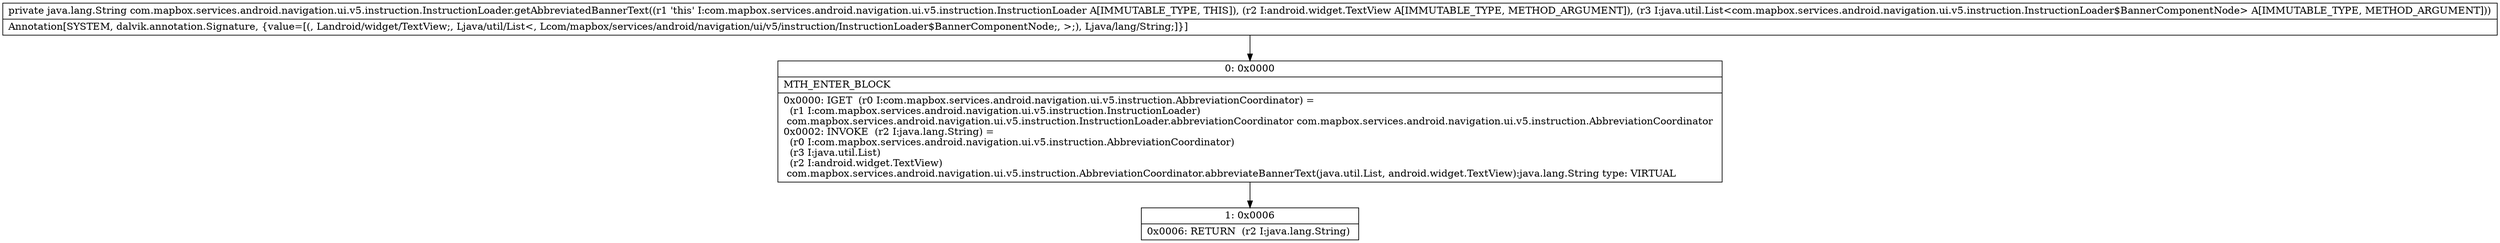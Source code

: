 digraph "CFG forcom.mapbox.services.android.navigation.ui.v5.instruction.InstructionLoader.getAbbreviatedBannerText(Landroid\/widget\/TextView;Ljava\/util\/List;)Ljava\/lang\/String;" {
Node_0 [shape=record,label="{0\:\ 0x0000|MTH_ENTER_BLOCK\l|0x0000: IGET  (r0 I:com.mapbox.services.android.navigation.ui.v5.instruction.AbbreviationCoordinator) = \l  (r1 I:com.mapbox.services.android.navigation.ui.v5.instruction.InstructionLoader)\l com.mapbox.services.android.navigation.ui.v5.instruction.InstructionLoader.abbreviationCoordinator com.mapbox.services.android.navigation.ui.v5.instruction.AbbreviationCoordinator \l0x0002: INVOKE  (r2 I:java.lang.String) = \l  (r0 I:com.mapbox.services.android.navigation.ui.v5.instruction.AbbreviationCoordinator)\l  (r3 I:java.util.List)\l  (r2 I:android.widget.TextView)\l com.mapbox.services.android.navigation.ui.v5.instruction.AbbreviationCoordinator.abbreviateBannerText(java.util.List, android.widget.TextView):java.lang.String type: VIRTUAL \l}"];
Node_1 [shape=record,label="{1\:\ 0x0006|0x0006: RETURN  (r2 I:java.lang.String) \l}"];
MethodNode[shape=record,label="{private java.lang.String com.mapbox.services.android.navigation.ui.v5.instruction.InstructionLoader.getAbbreviatedBannerText((r1 'this' I:com.mapbox.services.android.navigation.ui.v5.instruction.InstructionLoader A[IMMUTABLE_TYPE, THIS]), (r2 I:android.widget.TextView A[IMMUTABLE_TYPE, METHOD_ARGUMENT]), (r3 I:java.util.List\<com.mapbox.services.android.navigation.ui.v5.instruction.InstructionLoader$BannerComponentNode\> A[IMMUTABLE_TYPE, METHOD_ARGUMENT]))  | Annotation[SYSTEM, dalvik.annotation.Signature, \{value=[(, Landroid\/widget\/TextView;, Ljava\/util\/List\<, Lcom\/mapbox\/services\/android\/navigation\/ui\/v5\/instruction\/InstructionLoader$BannerComponentNode;, \>;), Ljava\/lang\/String;]\}]\l}"];
MethodNode -> Node_0;
Node_0 -> Node_1;
}

